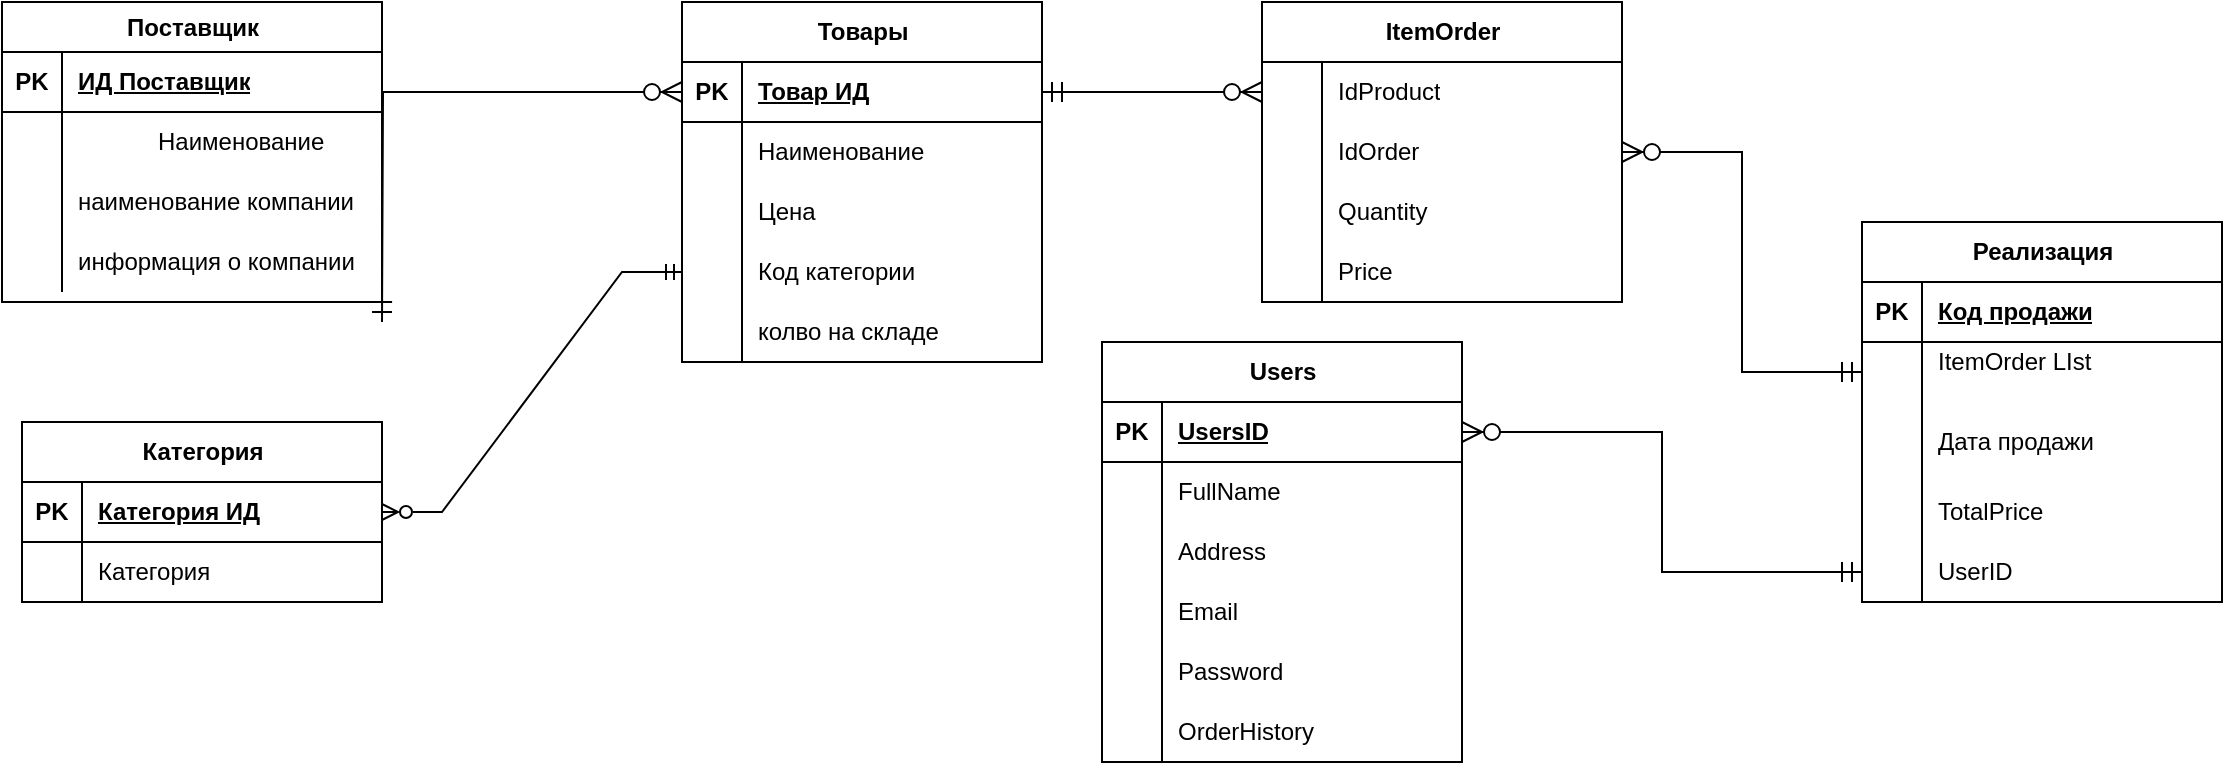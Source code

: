 <mxfile version="24.4.0" type="device">
  <diagram id="R2lEEEUBdFMjLlhIrx00" name="Page-1">
    <mxGraphModel dx="4646" dy="2374" grid="1" gridSize="10" guides="1" tooltips="1" connect="1" arrows="1" fold="1" page="1" pageScale="1" pageWidth="2336" pageHeight="1654" math="0" shadow="0" extFonts="Permanent Marker^https://fonts.googleapis.com/css?family=Permanent+Marker">
      <root>
        <mxCell id="0" />
        <mxCell id="1" parent="0" />
        <mxCell id="_80P5vGZ-QQll6jL1Yx2-107" value="Товары" style="shape=table;startSize=30;container=1;collapsible=1;childLayout=tableLayout;fixedRows=1;rowLines=0;fontStyle=1;align=center;resizeLast=1;html=1;" parent="1" vertex="1">
          <mxGeometry x="950" y="80" width="180" height="180" as="geometry" />
        </mxCell>
        <mxCell id="_80P5vGZ-QQll6jL1Yx2-108" value="" style="shape=tableRow;horizontal=0;startSize=0;swimlaneHead=0;swimlaneBody=0;fillColor=none;collapsible=0;dropTarget=0;points=[[0,0.5],[1,0.5]];portConstraint=eastwest;top=0;left=0;right=0;bottom=1;" parent="_80P5vGZ-QQll6jL1Yx2-107" vertex="1">
          <mxGeometry y="30" width="180" height="30" as="geometry" />
        </mxCell>
        <mxCell id="_80P5vGZ-QQll6jL1Yx2-109" value="PK" style="shape=partialRectangle;connectable=0;fillColor=none;top=0;left=0;bottom=0;right=0;fontStyle=1;overflow=hidden;whiteSpace=wrap;html=1;" parent="_80P5vGZ-QQll6jL1Yx2-108" vertex="1">
          <mxGeometry width="30" height="30" as="geometry">
            <mxRectangle width="30" height="30" as="alternateBounds" />
          </mxGeometry>
        </mxCell>
        <mxCell id="_80P5vGZ-QQll6jL1Yx2-110" value="Товар ИД" style="shape=partialRectangle;connectable=0;fillColor=none;top=0;left=0;bottom=0;right=0;align=left;spacingLeft=6;fontStyle=5;overflow=hidden;whiteSpace=wrap;html=1;" parent="_80P5vGZ-QQll6jL1Yx2-108" vertex="1">
          <mxGeometry x="30" width="150" height="30" as="geometry">
            <mxRectangle width="150" height="30" as="alternateBounds" />
          </mxGeometry>
        </mxCell>
        <mxCell id="_80P5vGZ-QQll6jL1Yx2-111" value="" style="shape=tableRow;horizontal=0;startSize=0;swimlaneHead=0;swimlaneBody=0;fillColor=none;collapsible=0;dropTarget=0;points=[[0,0.5],[1,0.5]];portConstraint=eastwest;top=0;left=0;right=0;bottom=0;" parent="_80P5vGZ-QQll6jL1Yx2-107" vertex="1">
          <mxGeometry y="60" width="180" height="30" as="geometry" />
        </mxCell>
        <mxCell id="_80P5vGZ-QQll6jL1Yx2-112" value="" style="shape=partialRectangle;connectable=0;fillColor=none;top=0;left=0;bottom=0;right=0;editable=1;overflow=hidden;whiteSpace=wrap;html=1;" parent="_80P5vGZ-QQll6jL1Yx2-111" vertex="1">
          <mxGeometry width="30" height="30" as="geometry">
            <mxRectangle width="30" height="30" as="alternateBounds" />
          </mxGeometry>
        </mxCell>
        <mxCell id="_80P5vGZ-QQll6jL1Yx2-113" value="Наименование" style="shape=partialRectangle;connectable=0;fillColor=none;top=0;left=0;bottom=0;right=0;align=left;spacingLeft=6;overflow=hidden;whiteSpace=wrap;html=1;" parent="_80P5vGZ-QQll6jL1Yx2-111" vertex="1">
          <mxGeometry x="30" width="150" height="30" as="geometry">
            <mxRectangle width="150" height="30" as="alternateBounds" />
          </mxGeometry>
        </mxCell>
        <mxCell id="_80P5vGZ-QQll6jL1Yx2-114" value="" style="shape=tableRow;horizontal=0;startSize=0;swimlaneHead=0;swimlaneBody=0;fillColor=none;collapsible=0;dropTarget=0;points=[[0,0.5],[1,0.5]];portConstraint=eastwest;top=0;left=0;right=0;bottom=0;" parent="_80P5vGZ-QQll6jL1Yx2-107" vertex="1">
          <mxGeometry y="90" width="180" height="30" as="geometry" />
        </mxCell>
        <mxCell id="_80P5vGZ-QQll6jL1Yx2-115" value="" style="shape=partialRectangle;connectable=0;fillColor=none;top=0;left=0;bottom=0;right=0;editable=1;overflow=hidden;whiteSpace=wrap;html=1;" parent="_80P5vGZ-QQll6jL1Yx2-114" vertex="1">
          <mxGeometry width="30" height="30" as="geometry">
            <mxRectangle width="30" height="30" as="alternateBounds" />
          </mxGeometry>
        </mxCell>
        <mxCell id="_80P5vGZ-QQll6jL1Yx2-116" value="Цена" style="shape=partialRectangle;connectable=0;fillColor=none;top=0;left=0;bottom=0;right=0;align=left;spacingLeft=6;overflow=hidden;whiteSpace=wrap;html=1;" parent="_80P5vGZ-QQll6jL1Yx2-114" vertex="1">
          <mxGeometry x="30" width="150" height="30" as="geometry">
            <mxRectangle width="150" height="30" as="alternateBounds" />
          </mxGeometry>
        </mxCell>
        <mxCell id="_80P5vGZ-QQll6jL1Yx2-117" value="" style="shape=tableRow;horizontal=0;startSize=0;swimlaneHead=0;swimlaneBody=0;fillColor=none;collapsible=0;dropTarget=0;points=[[0,0.5],[1,0.5]];portConstraint=eastwest;top=0;left=0;right=0;bottom=0;" parent="_80P5vGZ-QQll6jL1Yx2-107" vertex="1">
          <mxGeometry y="120" width="180" height="30" as="geometry" />
        </mxCell>
        <mxCell id="_80P5vGZ-QQll6jL1Yx2-118" value="" style="shape=partialRectangle;connectable=0;fillColor=none;top=0;left=0;bottom=0;right=0;editable=1;overflow=hidden;whiteSpace=wrap;html=1;" parent="_80P5vGZ-QQll6jL1Yx2-117" vertex="1">
          <mxGeometry width="30" height="30" as="geometry">
            <mxRectangle width="30" height="30" as="alternateBounds" />
          </mxGeometry>
        </mxCell>
        <mxCell id="_80P5vGZ-QQll6jL1Yx2-119" value="Код категории" style="shape=partialRectangle;connectable=0;fillColor=none;top=0;left=0;bottom=0;right=0;align=left;spacingLeft=6;overflow=hidden;whiteSpace=wrap;html=1;" parent="_80P5vGZ-QQll6jL1Yx2-117" vertex="1">
          <mxGeometry x="30" width="150" height="30" as="geometry">
            <mxRectangle width="150" height="30" as="alternateBounds" />
          </mxGeometry>
        </mxCell>
        <mxCell id="_80P5vGZ-QQll6jL1Yx2-120" value="" style="shape=tableRow;horizontal=0;startSize=0;swimlaneHead=0;swimlaneBody=0;fillColor=none;collapsible=0;dropTarget=0;points=[[0,0.5],[1,0.5]];portConstraint=eastwest;top=0;left=0;right=0;bottom=0;" parent="_80P5vGZ-QQll6jL1Yx2-107" vertex="1">
          <mxGeometry y="150" width="180" height="30" as="geometry" />
        </mxCell>
        <mxCell id="_80P5vGZ-QQll6jL1Yx2-121" value="" style="shape=partialRectangle;connectable=0;fillColor=none;top=0;left=0;bottom=0;right=0;editable=1;overflow=hidden;whiteSpace=wrap;html=1;" parent="_80P5vGZ-QQll6jL1Yx2-120" vertex="1">
          <mxGeometry width="30" height="30" as="geometry">
            <mxRectangle width="30" height="30" as="alternateBounds" />
          </mxGeometry>
        </mxCell>
        <mxCell id="_80P5vGZ-QQll6jL1Yx2-122" value="колво на складе" style="shape=partialRectangle;connectable=0;fillColor=none;top=0;left=0;bottom=0;right=0;align=left;spacingLeft=6;overflow=hidden;whiteSpace=wrap;html=1;" parent="_80P5vGZ-QQll6jL1Yx2-120" vertex="1">
          <mxGeometry x="30" width="150" height="30" as="geometry">
            <mxRectangle width="150" height="30" as="alternateBounds" />
          </mxGeometry>
        </mxCell>
        <mxCell id="_80P5vGZ-QQll6jL1Yx2-123" value="Категория" style="shape=table;startSize=30;container=1;collapsible=1;childLayout=tableLayout;fixedRows=1;rowLines=0;fontStyle=1;align=center;resizeLast=1;html=1;" parent="1" vertex="1">
          <mxGeometry x="620" y="290" width="180" height="90" as="geometry" />
        </mxCell>
        <mxCell id="_80P5vGZ-QQll6jL1Yx2-124" value="" style="shape=tableRow;horizontal=0;startSize=0;swimlaneHead=0;swimlaneBody=0;fillColor=none;collapsible=0;dropTarget=0;points=[[0,0.5],[1,0.5]];portConstraint=eastwest;top=0;left=0;right=0;bottom=1;" parent="_80P5vGZ-QQll6jL1Yx2-123" vertex="1">
          <mxGeometry y="30" width="180" height="30" as="geometry" />
        </mxCell>
        <mxCell id="_80P5vGZ-QQll6jL1Yx2-125" value="PK" style="shape=partialRectangle;connectable=0;fillColor=none;top=0;left=0;bottom=0;right=0;fontStyle=1;overflow=hidden;whiteSpace=wrap;html=1;" parent="_80P5vGZ-QQll6jL1Yx2-124" vertex="1">
          <mxGeometry width="30" height="30" as="geometry">
            <mxRectangle width="30" height="30" as="alternateBounds" />
          </mxGeometry>
        </mxCell>
        <mxCell id="_80P5vGZ-QQll6jL1Yx2-126" value="Категория ИД" style="shape=partialRectangle;connectable=0;fillColor=none;top=0;left=0;bottom=0;right=0;align=left;spacingLeft=6;fontStyle=5;overflow=hidden;whiteSpace=wrap;html=1;" parent="_80P5vGZ-QQll6jL1Yx2-124" vertex="1">
          <mxGeometry x="30" width="150" height="30" as="geometry">
            <mxRectangle width="150" height="30" as="alternateBounds" />
          </mxGeometry>
        </mxCell>
        <mxCell id="_80P5vGZ-QQll6jL1Yx2-127" value="" style="shape=tableRow;horizontal=0;startSize=0;swimlaneHead=0;swimlaneBody=0;fillColor=none;collapsible=0;dropTarget=0;points=[[0,0.5],[1,0.5]];portConstraint=eastwest;top=0;left=0;right=0;bottom=0;" parent="_80P5vGZ-QQll6jL1Yx2-123" vertex="1">
          <mxGeometry y="60" width="180" height="30" as="geometry" />
        </mxCell>
        <mxCell id="_80P5vGZ-QQll6jL1Yx2-128" value="" style="shape=partialRectangle;connectable=0;fillColor=none;top=0;left=0;bottom=0;right=0;editable=1;overflow=hidden;whiteSpace=wrap;html=1;" parent="_80P5vGZ-QQll6jL1Yx2-127" vertex="1">
          <mxGeometry width="30" height="30" as="geometry">
            <mxRectangle width="30" height="30" as="alternateBounds" />
          </mxGeometry>
        </mxCell>
        <mxCell id="_80P5vGZ-QQll6jL1Yx2-129" value="Категория" style="shape=partialRectangle;connectable=0;fillColor=none;top=0;left=0;bottom=0;right=0;align=left;spacingLeft=6;overflow=hidden;whiteSpace=wrap;html=1;" parent="_80P5vGZ-QQll6jL1Yx2-127" vertex="1">
          <mxGeometry x="30" width="150" height="30" as="geometry">
            <mxRectangle width="150" height="30" as="alternateBounds" />
          </mxGeometry>
        </mxCell>
        <mxCell id="_80P5vGZ-QQll6jL1Yx2-133" value="Поставщик" style="shape=table;startSize=25;container=1;collapsible=1;childLayout=tableLayout;fixedRows=1;rowLines=0;fontStyle=1;align=center;resizeLast=1;html=1;" parent="1" vertex="1">
          <mxGeometry x="610" y="80" width="190" height="150" as="geometry" />
        </mxCell>
        <mxCell id="_80P5vGZ-QQll6jL1Yx2-134" value="" style="shape=tableRow;horizontal=0;startSize=0;swimlaneHead=0;swimlaneBody=0;fillColor=none;collapsible=0;dropTarget=0;points=[[0,0.5],[1,0.5]];portConstraint=eastwest;top=0;left=0;right=0;bottom=1;" parent="_80P5vGZ-QQll6jL1Yx2-133" vertex="1">
          <mxGeometry y="25" width="190" height="30" as="geometry" />
        </mxCell>
        <mxCell id="_80P5vGZ-QQll6jL1Yx2-135" value="PK" style="shape=partialRectangle;connectable=0;fillColor=none;top=0;left=0;bottom=0;right=0;fontStyle=1;overflow=hidden;whiteSpace=wrap;html=1;" parent="_80P5vGZ-QQll6jL1Yx2-134" vertex="1">
          <mxGeometry width="30" height="30" as="geometry">
            <mxRectangle width="30" height="30" as="alternateBounds" />
          </mxGeometry>
        </mxCell>
        <mxCell id="_80P5vGZ-QQll6jL1Yx2-136" value="ИД&amp;nbsp;Поставщик" style="shape=partialRectangle;connectable=0;fillColor=none;top=0;left=0;bottom=0;right=0;align=left;spacingLeft=6;fontStyle=5;overflow=hidden;whiteSpace=wrap;html=1;" parent="_80P5vGZ-QQll6jL1Yx2-134" vertex="1">
          <mxGeometry x="30" width="160" height="30" as="geometry">
            <mxRectangle width="160" height="30" as="alternateBounds" />
          </mxGeometry>
        </mxCell>
        <mxCell id="_80P5vGZ-QQll6jL1Yx2-137" value="" style="shape=tableRow;horizontal=0;startSize=0;swimlaneHead=0;swimlaneBody=0;fillColor=none;collapsible=0;dropTarget=0;points=[[0,0.5],[1,0.5]];portConstraint=eastwest;top=0;left=0;right=0;bottom=0;" parent="_80P5vGZ-QQll6jL1Yx2-133" vertex="1">
          <mxGeometry y="55" width="190" height="30" as="geometry" />
        </mxCell>
        <mxCell id="_80P5vGZ-QQll6jL1Yx2-138" value="" style="shape=partialRectangle;connectable=0;fillColor=none;top=0;left=0;bottom=0;right=0;editable=1;overflow=hidden;whiteSpace=wrap;html=1;" parent="_80P5vGZ-QQll6jL1Yx2-137" vertex="1">
          <mxGeometry width="30" height="30" as="geometry">
            <mxRectangle width="30" height="30" as="alternateBounds" />
          </mxGeometry>
        </mxCell>
        <mxCell id="_80P5vGZ-QQll6jL1Yx2-139" value="&lt;blockquote style=&quot;margin: 0 0 0 40px; border: none; padding: 0px;&quot;&gt;Наименование&amp;nbsp;&lt;/blockquote&gt;" style="shape=partialRectangle;connectable=0;fillColor=none;top=0;left=0;bottom=0;right=0;align=left;spacingLeft=6;overflow=hidden;whiteSpace=wrap;html=1;" parent="_80P5vGZ-QQll6jL1Yx2-137" vertex="1">
          <mxGeometry x="30" width="160" height="30" as="geometry">
            <mxRectangle width="160" height="30" as="alternateBounds" />
          </mxGeometry>
        </mxCell>
        <mxCell id="_80P5vGZ-QQll6jL1Yx2-140" value="" style="shape=tableRow;horizontal=0;startSize=0;swimlaneHead=0;swimlaneBody=0;fillColor=none;collapsible=0;dropTarget=0;points=[[0,0.5],[1,0.5]];portConstraint=eastwest;top=0;left=0;right=0;bottom=0;" parent="_80P5vGZ-QQll6jL1Yx2-133" vertex="1">
          <mxGeometry y="85" width="190" height="30" as="geometry" />
        </mxCell>
        <mxCell id="_80P5vGZ-QQll6jL1Yx2-141" value="" style="shape=partialRectangle;connectable=0;fillColor=none;top=0;left=0;bottom=0;right=0;editable=1;overflow=hidden;whiteSpace=wrap;html=1;" parent="_80P5vGZ-QQll6jL1Yx2-140" vertex="1">
          <mxGeometry width="30" height="30" as="geometry">
            <mxRectangle width="30" height="30" as="alternateBounds" />
          </mxGeometry>
        </mxCell>
        <mxCell id="_80P5vGZ-QQll6jL1Yx2-142" value="наименование компании" style="shape=partialRectangle;connectable=0;fillColor=none;top=0;left=0;bottom=0;right=0;align=left;spacingLeft=6;overflow=hidden;whiteSpace=wrap;html=1;" parent="_80P5vGZ-QQll6jL1Yx2-140" vertex="1">
          <mxGeometry x="30" width="160" height="30" as="geometry">
            <mxRectangle width="160" height="30" as="alternateBounds" />
          </mxGeometry>
        </mxCell>
        <mxCell id="_80P5vGZ-QQll6jL1Yx2-143" value="" style="shape=tableRow;horizontal=0;startSize=0;swimlaneHead=0;swimlaneBody=0;fillColor=none;collapsible=0;dropTarget=0;points=[[0,0.5],[1,0.5]];portConstraint=eastwest;top=0;left=0;right=0;bottom=0;" parent="_80P5vGZ-QQll6jL1Yx2-133" vertex="1">
          <mxGeometry y="115" width="190" height="30" as="geometry" />
        </mxCell>
        <mxCell id="_80P5vGZ-QQll6jL1Yx2-144" value="" style="shape=partialRectangle;connectable=0;fillColor=none;top=0;left=0;bottom=0;right=0;editable=1;overflow=hidden;whiteSpace=wrap;html=1;" parent="_80P5vGZ-QQll6jL1Yx2-143" vertex="1">
          <mxGeometry width="30" height="30" as="geometry">
            <mxRectangle width="30" height="30" as="alternateBounds" />
          </mxGeometry>
        </mxCell>
        <mxCell id="_80P5vGZ-QQll6jL1Yx2-145" value="информация о компании" style="shape=partialRectangle;connectable=0;fillColor=none;top=0;left=0;bottom=0;right=0;align=left;spacingLeft=6;overflow=hidden;whiteSpace=wrap;html=1;" parent="_80P5vGZ-QQll6jL1Yx2-143" vertex="1">
          <mxGeometry x="30" width="160" height="30" as="geometry">
            <mxRectangle width="160" height="30" as="alternateBounds" />
          </mxGeometry>
        </mxCell>
        <mxCell id="_80P5vGZ-QQll6jL1Yx2-149" value="Реализация" style="shape=table;startSize=30;container=1;collapsible=1;childLayout=tableLayout;fixedRows=1;rowLines=0;fontStyle=1;align=center;resizeLast=1;html=1;" parent="1" vertex="1">
          <mxGeometry x="1540" y="190" width="180" height="190" as="geometry" />
        </mxCell>
        <mxCell id="_80P5vGZ-QQll6jL1Yx2-150" value="" style="shape=tableRow;horizontal=0;startSize=0;swimlaneHead=0;swimlaneBody=0;fillColor=none;collapsible=0;dropTarget=0;points=[[0,0.5],[1,0.5]];portConstraint=eastwest;top=0;left=0;right=0;bottom=1;" parent="_80P5vGZ-QQll6jL1Yx2-149" vertex="1">
          <mxGeometry y="30" width="180" height="30" as="geometry" />
        </mxCell>
        <mxCell id="_80P5vGZ-QQll6jL1Yx2-151" value="PK" style="shape=partialRectangle;connectable=0;fillColor=none;top=0;left=0;bottom=0;right=0;fontStyle=1;overflow=hidden;whiteSpace=wrap;html=1;" parent="_80P5vGZ-QQll6jL1Yx2-150" vertex="1">
          <mxGeometry width="30" height="30" as="geometry">
            <mxRectangle width="30" height="30" as="alternateBounds" />
          </mxGeometry>
        </mxCell>
        <mxCell id="_80P5vGZ-QQll6jL1Yx2-152" value="Код продажи" style="shape=partialRectangle;connectable=0;fillColor=none;top=0;left=0;bottom=0;right=0;align=left;spacingLeft=6;fontStyle=5;overflow=hidden;whiteSpace=wrap;html=1;" parent="_80P5vGZ-QQll6jL1Yx2-150" vertex="1">
          <mxGeometry x="30" width="150" height="30" as="geometry">
            <mxRectangle width="150" height="30" as="alternateBounds" />
          </mxGeometry>
        </mxCell>
        <mxCell id="_80P5vGZ-QQll6jL1Yx2-153" value="" style="shape=tableRow;horizontal=0;startSize=0;swimlaneHead=0;swimlaneBody=0;fillColor=none;collapsible=0;dropTarget=0;points=[[0,0.5],[1,0.5]];portConstraint=eastwest;top=0;left=0;right=0;bottom=0;" parent="_80P5vGZ-QQll6jL1Yx2-149" vertex="1">
          <mxGeometry y="60" width="180" height="30" as="geometry" />
        </mxCell>
        <mxCell id="_80P5vGZ-QQll6jL1Yx2-154" value="" style="shape=partialRectangle;connectable=0;fillColor=none;top=0;left=0;bottom=0;right=0;editable=1;overflow=hidden;whiteSpace=wrap;html=1;" parent="_80P5vGZ-QQll6jL1Yx2-153" vertex="1">
          <mxGeometry width="30" height="30" as="geometry">
            <mxRectangle width="30" height="30" as="alternateBounds" />
          </mxGeometry>
        </mxCell>
        <mxCell id="_80P5vGZ-QQll6jL1Yx2-155" value="ItemOrder LIst&lt;div&gt;&lt;br&gt;&lt;/div&gt;" style="shape=partialRectangle;connectable=0;fillColor=none;top=0;left=0;bottom=0;right=0;align=left;spacingLeft=6;overflow=hidden;whiteSpace=wrap;html=1;" parent="_80P5vGZ-QQll6jL1Yx2-153" vertex="1">
          <mxGeometry x="30" width="150" height="30" as="geometry">
            <mxRectangle width="150" height="30" as="alternateBounds" />
          </mxGeometry>
        </mxCell>
        <mxCell id="_80P5vGZ-QQll6jL1Yx2-156" value="" style="shape=tableRow;horizontal=0;startSize=0;swimlaneHead=0;swimlaneBody=0;fillColor=none;collapsible=0;dropTarget=0;points=[[0,0.5],[1,0.5]];portConstraint=eastwest;top=0;left=0;right=0;bottom=0;" parent="_80P5vGZ-QQll6jL1Yx2-149" vertex="1">
          <mxGeometry y="90" width="180" height="40" as="geometry" />
        </mxCell>
        <mxCell id="_80P5vGZ-QQll6jL1Yx2-157" value="" style="shape=partialRectangle;connectable=0;fillColor=none;top=0;left=0;bottom=0;right=0;editable=1;overflow=hidden;whiteSpace=wrap;html=1;" parent="_80P5vGZ-QQll6jL1Yx2-156" vertex="1">
          <mxGeometry width="30" height="40" as="geometry">
            <mxRectangle width="30" height="40" as="alternateBounds" />
          </mxGeometry>
        </mxCell>
        <mxCell id="_80P5vGZ-QQll6jL1Yx2-158" value="Дата продажи" style="shape=partialRectangle;connectable=0;fillColor=none;top=0;left=0;bottom=0;right=0;align=left;spacingLeft=6;overflow=hidden;whiteSpace=wrap;html=1;" parent="_80P5vGZ-QQll6jL1Yx2-156" vertex="1">
          <mxGeometry x="30" width="150" height="40" as="geometry">
            <mxRectangle width="150" height="40" as="alternateBounds" />
          </mxGeometry>
        </mxCell>
        <mxCell id="_80P5vGZ-QQll6jL1Yx2-159" value="" style="shape=tableRow;horizontal=0;startSize=0;swimlaneHead=0;swimlaneBody=0;fillColor=none;collapsible=0;dropTarget=0;points=[[0,0.5],[1,0.5]];portConstraint=eastwest;top=0;left=0;right=0;bottom=0;" parent="_80P5vGZ-QQll6jL1Yx2-149" vertex="1">
          <mxGeometry y="130" width="180" height="30" as="geometry" />
        </mxCell>
        <mxCell id="_80P5vGZ-QQll6jL1Yx2-160" value="" style="shape=partialRectangle;connectable=0;fillColor=none;top=0;left=0;bottom=0;right=0;editable=1;overflow=hidden;whiteSpace=wrap;html=1;" parent="_80P5vGZ-QQll6jL1Yx2-159" vertex="1">
          <mxGeometry width="30" height="30" as="geometry">
            <mxRectangle width="30" height="30" as="alternateBounds" />
          </mxGeometry>
        </mxCell>
        <mxCell id="_80P5vGZ-QQll6jL1Yx2-161" value="TotalPrice" style="shape=partialRectangle;connectable=0;fillColor=none;top=0;left=0;bottom=0;right=0;align=left;spacingLeft=6;overflow=hidden;whiteSpace=wrap;html=1;" parent="_80P5vGZ-QQll6jL1Yx2-159" vertex="1">
          <mxGeometry x="30" width="150" height="30" as="geometry">
            <mxRectangle width="150" height="30" as="alternateBounds" />
          </mxGeometry>
        </mxCell>
        <mxCell id="_80P5vGZ-QQll6jL1Yx2-213" value="" style="shape=tableRow;horizontal=0;startSize=0;swimlaneHead=0;swimlaneBody=0;fillColor=none;collapsible=0;dropTarget=0;points=[[0,0.5],[1,0.5]];portConstraint=eastwest;top=0;left=0;right=0;bottom=0;" parent="_80P5vGZ-QQll6jL1Yx2-149" vertex="1">
          <mxGeometry y="160" width="180" height="30" as="geometry" />
        </mxCell>
        <mxCell id="_80P5vGZ-QQll6jL1Yx2-214" value="" style="shape=partialRectangle;connectable=0;fillColor=none;top=0;left=0;bottom=0;right=0;editable=1;overflow=hidden;whiteSpace=wrap;html=1;" parent="_80P5vGZ-QQll6jL1Yx2-213" vertex="1">
          <mxGeometry width="30" height="30" as="geometry">
            <mxRectangle width="30" height="30" as="alternateBounds" />
          </mxGeometry>
        </mxCell>
        <mxCell id="_80P5vGZ-QQll6jL1Yx2-215" value="UserID" style="shape=partialRectangle;connectable=0;fillColor=none;top=0;left=0;bottom=0;right=0;align=left;spacingLeft=6;overflow=hidden;whiteSpace=wrap;html=1;" parent="_80P5vGZ-QQll6jL1Yx2-213" vertex="1">
          <mxGeometry x="30" width="150" height="30" as="geometry">
            <mxRectangle width="150" height="30" as="alternateBounds" />
          </mxGeometry>
        </mxCell>
        <mxCell id="_80P5vGZ-QQll6jL1Yx2-163" value="" style="edgeStyle=entityRelationEdgeStyle;fontSize=12;html=1;endArrow=ERmandOne;startArrow=ERzeroToMany;rounded=0;exitX=1;exitY=0.5;exitDx=0;exitDy=0;startFill=0;endFill=0;" parent="1" source="_80P5vGZ-QQll6jL1Yx2-124" target="_80P5vGZ-QQll6jL1Yx2-117" edge="1">
          <mxGeometry width="100" height="100" relative="1" as="geometry">
            <mxPoint x="660" y="315" as="sourcePoint" />
            <mxPoint x="760" y="215" as="targetPoint" />
          </mxGeometry>
        </mxCell>
        <mxCell id="_80P5vGZ-QQll6jL1Yx2-164" value="Users" style="shape=table;startSize=30;container=1;collapsible=1;childLayout=tableLayout;fixedRows=1;rowLines=0;fontStyle=1;align=center;resizeLast=1;html=1;" parent="1" vertex="1">
          <mxGeometry x="1160" y="250" width="180" height="210" as="geometry" />
        </mxCell>
        <mxCell id="_80P5vGZ-QQll6jL1Yx2-165" value="" style="shape=tableRow;horizontal=0;startSize=0;swimlaneHead=0;swimlaneBody=0;fillColor=none;collapsible=0;dropTarget=0;points=[[0,0.5],[1,0.5]];portConstraint=eastwest;top=0;left=0;right=0;bottom=1;" parent="_80P5vGZ-QQll6jL1Yx2-164" vertex="1">
          <mxGeometry y="30" width="180" height="30" as="geometry" />
        </mxCell>
        <mxCell id="_80P5vGZ-QQll6jL1Yx2-166" value="PK" style="shape=partialRectangle;connectable=0;fillColor=none;top=0;left=0;bottom=0;right=0;fontStyle=1;overflow=hidden;whiteSpace=wrap;html=1;" parent="_80P5vGZ-QQll6jL1Yx2-165" vertex="1">
          <mxGeometry width="30" height="30" as="geometry">
            <mxRectangle width="30" height="30" as="alternateBounds" />
          </mxGeometry>
        </mxCell>
        <mxCell id="_80P5vGZ-QQll6jL1Yx2-167" value="UsersID" style="shape=partialRectangle;connectable=0;fillColor=none;top=0;left=0;bottom=0;right=0;align=left;spacingLeft=6;fontStyle=5;overflow=hidden;whiteSpace=wrap;html=1;" parent="_80P5vGZ-QQll6jL1Yx2-165" vertex="1">
          <mxGeometry x="30" width="150" height="30" as="geometry">
            <mxRectangle width="150" height="30" as="alternateBounds" />
          </mxGeometry>
        </mxCell>
        <mxCell id="_80P5vGZ-QQll6jL1Yx2-168" value="" style="shape=tableRow;horizontal=0;startSize=0;swimlaneHead=0;swimlaneBody=0;fillColor=none;collapsible=0;dropTarget=0;points=[[0,0.5],[1,0.5]];portConstraint=eastwest;top=0;left=0;right=0;bottom=0;" parent="_80P5vGZ-QQll6jL1Yx2-164" vertex="1">
          <mxGeometry y="60" width="180" height="30" as="geometry" />
        </mxCell>
        <mxCell id="_80P5vGZ-QQll6jL1Yx2-169" value="" style="shape=partialRectangle;connectable=0;fillColor=none;top=0;left=0;bottom=0;right=0;editable=1;overflow=hidden;whiteSpace=wrap;html=1;" parent="_80P5vGZ-QQll6jL1Yx2-168" vertex="1">
          <mxGeometry width="30" height="30" as="geometry">
            <mxRectangle width="30" height="30" as="alternateBounds" />
          </mxGeometry>
        </mxCell>
        <mxCell id="_80P5vGZ-QQll6jL1Yx2-170" value="FullName" style="shape=partialRectangle;connectable=0;fillColor=none;top=0;left=0;bottom=0;right=0;align=left;spacingLeft=6;overflow=hidden;whiteSpace=wrap;html=1;" parent="_80P5vGZ-QQll6jL1Yx2-168" vertex="1">
          <mxGeometry x="30" width="150" height="30" as="geometry">
            <mxRectangle width="150" height="30" as="alternateBounds" />
          </mxGeometry>
        </mxCell>
        <mxCell id="_80P5vGZ-QQll6jL1Yx2-171" value="" style="shape=tableRow;horizontal=0;startSize=0;swimlaneHead=0;swimlaneBody=0;fillColor=none;collapsible=0;dropTarget=0;points=[[0,0.5],[1,0.5]];portConstraint=eastwest;top=0;left=0;right=0;bottom=0;" parent="_80P5vGZ-QQll6jL1Yx2-164" vertex="1">
          <mxGeometry y="90" width="180" height="30" as="geometry" />
        </mxCell>
        <mxCell id="_80P5vGZ-QQll6jL1Yx2-172" value="" style="shape=partialRectangle;connectable=0;fillColor=none;top=0;left=0;bottom=0;right=0;editable=1;overflow=hidden;whiteSpace=wrap;html=1;" parent="_80P5vGZ-QQll6jL1Yx2-171" vertex="1">
          <mxGeometry width="30" height="30" as="geometry">
            <mxRectangle width="30" height="30" as="alternateBounds" />
          </mxGeometry>
        </mxCell>
        <mxCell id="_80P5vGZ-QQll6jL1Yx2-173" value="Address" style="shape=partialRectangle;connectable=0;fillColor=none;top=0;left=0;bottom=0;right=0;align=left;spacingLeft=6;overflow=hidden;whiteSpace=wrap;html=1;" parent="_80P5vGZ-QQll6jL1Yx2-171" vertex="1">
          <mxGeometry x="30" width="150" height="30" as="geometry">
            <mxRectangle width="150" height="30" as="alternateBounds" />
          </mxGeometry>
        </mxCell>
        <mxCell id="_80P5vGZ-QQll6jL1Yx2-177" value="" style="shape=tableRow;horizontal=0;startSize=0;swimlaneHead=0;swimlaneBody=0;fillColor=none;collapsible=0;dropTarget=0;points=[[0,0.5],[1,0.5]];portConstraint=eastwest;top=0;left=0;right=0;bottom=0;" parent="_80P5vGZ-QQll6jL1Yx2-164" vertex="1">
          <mxGeometry y="120" width="180" height="30" as="geometry" />
        </mxCell>
        <mxCell id="_80P5vGZ-QQll6jL1Yx2-178" value="" style="shape=partialRectangle;connectable=0;fillColor=none;top=0;left=0;bottom=0;right=0;editable=1;overflow=hidden;whiteSpace=wrap;html=1;" parent="_80P5vGZ-QQll6jL1Yx2-177" vertex="1">
          <mxGeometry width="30" height="30" as="geometry">
            <mxRectangle width="30" height="30" as="alternateBounds" />
          </mxGeometry>
        </mxCell>
        <mxCell id="_80P5vGZ-QQll6jL1Yx2-179" value="Email" style="shape=partialRectangle;connectable=0;fillColor=none;top=0;left=0;bottom=0;right=0;align=left;spacingLeft=6;overflow=hidden;whiteSpace=wrap;html=1;" parent="_80P5vGZ-QQll6jL1Yx2-177" vertex="1">
          <mxGeometry x="30" width="150" height="30" as="geometry">
            <mxRectangle width="150" height="30" as="alternateBounds" />
          </mxGeometry>
        </mxCell>
        <mxCell id="_80P5vGZ-QQll6jL1Yx2-180" value="" style="shape=tableRow;horizontal=0;startSize=0;swimlaneHead=0;swimlaneBody=0;fillColor=none;collapsible=0;dropTarget=0;points=[[0,0.5],[1,0.5]];portConstraint=eastwest;top=0;left=0;right=0;bottom=0;" parent="_80P5vGZ-QQll6jL1Yx2-164" vertex="1">
          <mxGeometry y="150" width="180" height="30" as="geometry" />
        </mxCell>
        <mxCell id="_80P5vGZ-QQll6jL1Yx2-181" value="" style="shape=partialRectangle;connectable=0;fillColor=none;top=0;left=0;bottom=0;right=0;editable=1;overflow=hidden;whiteSpace=wrap;html=1;" parent="_80P5vGZ-QQll6jL1Yx2-180" vertex="1">
          <mxGeometry width="30" height="30" as="geometry">
            <mxRectangle width="30" height="30" as="alternateBounds" />
          </mxGeometry>
        </mxCell>
        <mxCell id="_80P5vGZ-QQll6jL1Yx2-182" value="Password" style="shape=partialRectangle;connectable=0;fillColor=none;top=0;left=0;bottom=0;right=0;align=left;spacingLeft=6;overflow=hidden;whiteSpace=wrap;html=1;" parent="_80P5vGZ-QQll6jL1Yx2-180" vertex="1">
          <mxGeometry x="30" width="150" height="30" as="geometry">
            <mxRectangle width="150" height="30" as="alternateBounds" />
          </mxGeometry>
        </mxCell>
        <mxCell id="_80P5vGZ-QQll6jL1Yx2-186" value="" style="shape=tableRow;horizontal=0;startSize=0;swimlaneHead=0;swimlaneBody=0;fillColor=none;collapsible=0;dropTarget=0;points=[[0,0.5],[1,0.5]];portConstraint=eastwest;top=0;left=0;right=0;bottom=0;" parent="_80P5vGZ-QQll6jL1Yx2-164" vertex="1">
          <mxGeometry y="180" width="180" height="30" as="geometry" />
        </mxCell>
        <mxCell id="_80P5vGZ-QQll6jL1Yx2-187" value="" style="shape=partialRectangle;connectable=0;fillColor=none;top=0;left=0;bottom=0;right=0;editable=1;overflow=hidden;whiteSpace=wrap;html=1;" parent="_80P5vGZ-QQll6jL1Yx2-186" vertex="1">
          <mxGeometry width="30" height="30" as="geometry">
            <mxRectangle width="30" height="30" as="alternateBounds" />
          </mxGeometry>
        </mxCell>
        <mxCell id="_80P5vGZ-QQll6jL1Yx2-188" value="OrderHistory" style="shape=partialRectangle;connectable=0;fillColor=none;top=0;left=0;bottom=0;right=0;align=left;spacingLeft=6;overflow=hidden;whiteSpace=wrap;html=1;" parent="_80P5vGZ-QQll6jL1Yx2-186" vertex="1">
          <mxGeometry x="30" width="150" height="30" as="geometry">
            <mxRectangle width="150" height="30" as="alternateBounds" />
          </mxGeometry>
        </mxCell>
        <mxCell id="_80P5vGZ-QQll6jL1Yx2-189" value="" style="edgeStyle=orthogonalEdgeStyle;fontSize=12;html=1;endArrow=ERzeroToMany;startArrow=ERmandOne;rounded=0;startSize=8;endSize=8;entryX=1;entryY=0.5;entryDx=0;entryDy=0;" parent="1" source="_80P5vGZ-QQll6jL1Yx2-213" target="_80P5vGZ-QQll6jL1Yx2-165" edge="1">
          <mxGeometry width="100" height="100" relative="1" as="geometry">
            <mxPoint x="1490" y="580" as="sourcePoint" />
            <mxPoint x="920" y="682" as="targetPoint" />
          </mxGeometry>
        </mxCell>
        <mxCell id="_80P5vGZ-QQll6jL1Yx2-190" value="" style="edgeStyle=orthogonalEdgeStyle;fontSize=12;html=1;endArrow=ERzeroToMany;startArrow=ERmandOne;rounded=0;startSize=8;endSize=8;entryX=0;entryY=0.5;entryDx=0;entryDy=0;" parent="1" target="_80P5vGZ-QQll6jL1Yx2-108" edge="1">
          <mxGeometry width="100" height="100" relative="1" as="geometry">
            <mxPoint x="800" y="240" as="sourcePoint" />
            <mxPoint x="770" y="904" as="targetPoint" />
          </mxGeometry>
        </mxCell>
        <mxCell id="_80P5vGZ-QQll6jL1Yx2-201" value="ItemOrder" style="shape=table;startSize=30;container=1;collapsible=1;childLayout=tableLayout;fixedRows=1;rowLines=0;fontStyle=1;align=center;resizeLast=1;html=1;" parent="1" vertex="1">
          <mxGeometry x="1240" y="80" width="180" height="150" as="geometry" />
        </mxCell>
        <mxCell id="_80P5vGZ-QQll6jL1Yx2-202" value="" style="shape=tableRow;horizontal=0;startSize=0;swimlaneHead=0;swimlaneBody=0;fillColor=none;collapsible=0;dropTarget=0;points=[[0,0.5],[1,0.5]];portConstraint=eastwest;top=0;left=0;right=0;bottom=0;" parent="_80P5vGZ-QQll6jL1Yx2-201" vertex="1">
          <mxGeometry y="30" width="180" height="30" as="geometry" />
        </mxCell>
        <mxCell id="_80P5vGZ-QQll6jL1Yx2-203" value="" style="shape=partialRectangle;connectable=0;fillColor=none;top=0;left=0;bottom=0;right=0;editable=1;overflow=hidden;whiteSpace=wrap;html=1;" parent="_80P5vGZ-QQll6jL1Yx2-202" vertex="1">
          <mxGeometry width="30" height="30" as="geometry">
            <mxRectangle width="30" height="30" as="alternateBounds" />
          </mxGeometry>
        </mxCell>
        <mxCell id="_80P5vGZ-QQll6jL1Yx2-204" value="IdProduct" style="shape=partialRectangle;connectable=0;fillColor=none;top=0;left=0;bottom=0;right=0;align=left;spacingLeft=6;overflow=hidden;whiteSpace=wrap;html=1;" parent="_80P5vGZ-QQll6jL1Yx2-202" vertex="1">
          <mxGeometry x="30" width="150" height="30" as="geometry">
            <mxRectangle width="150" height="30" as="alternateBounds" />
          </mxGeometry>
        </mxCell>
        <mxCell id="_80P5vGZ-QQll6jL1Yx2-205" value="" style="shape=tableRow;horizontal=0;startSize=0;swimlaneHead=0;swimlaneBody=0;fillColor=none;collapsible=0;dropTarget=0;points=[[0,0.5],[1,0.5]];portConstraint=eastwest;top=0;left=0;right=0;bottom=0;" parent="_80P5vGZ-QQll6jL1Yx2-201" vertex="1">
          <mxGeometry y="60" width="180" height="30" as="geometry" />
        </mxCell>
        <mxCell id="_80P5vGZ-QQll6jL1Yx2-206" value="" style="shape=partialRectangle;connectable=0;fillColor=none;top=0;left=0;bottom=0;right=0;editable=1;overflow=hidden;whiteSpace=wrap;html=1;" parent="_80P5vGZ-QQll6jL1Yx2-205" vertex="1">
          <mxGeometry width="30" height="30" as="geometry">
            <mxRectangle width="30" height="30" as="alternateBounds" />
          </mxGeometry>
        </mxCell>
        <mxCell id="_80P5vGZ-QQll6jL1Yx2-207" value="IdOrder" style="shape=partialRectangle;connectable=0;fillColor=none;top=0;left=0;bottom=0;right=0;align=left;spacingLeft=6;overflow=hidden;whiteSpace=wrap;html=1;" parent="_80P5vGZ-QQll6jL1Yx2-205" vertex="1">
          <mxGeometry x="30" width="150" height="30" as="geometry">
            <mxRectangle width="150" height="30" as="alternateBounds" />
          </mxGeometry>
        </mxCell>
        <mxCell id="_80P5vGZ-QQll6jL1Yx2-208" value="" style="shape=tableRow;horizontal=0;startSize=0;swimlaneHead=0;swimlaneBody=0;fillColor=none;collapsible=0;dropTarget=0;points=[[0,0.5],[1,0.5]];portConstraint=eastwest;top=0;left=0;right=0;bottom=0;" parent="_80P5vGZ-QQll6jL1Yx2-201" vertex="1">
          <mxGeometry y="90" width="180" height="30" as="geometry" />
        </mxCell>
        <mxCell id="_80P5vGZ-QQll6jL1Yx2-209" value="" style="shape=partialRectangle;connectable=0;fillColor=none;top=0;left=0;bottom=0;right=0;editable=1;overflow=hidden;whiteSpace=wrap;html=1;" parent="_80P5vGZ-QQll6jL1Yx2-208" vertex="1">
          <mxGeometry width="30" height="30" as="geometry">
            <mxRectangle width="30" height="30" as="alternateBounds" />
          </mxGeometry>
        </mxCell>
        <mxCell id="_80P5vGZ-QQll6jL1Yx2-210" value="Quantity" style="shape=partialRectangle;connectable=0;fillColor=none;top=0;left=0;bottom=0;right=0;align=left;spacingLeft=6;overflow=hidden;whiteSpace=wrap;html=1;" parent="_80P5vGZ-QQll6jL1Yx2-208" vertex="1">
          <mxGeometry x="30" width="150" height="30" as="geometry">
            <mxRectangle width="150" height="30" as="alternateBounds" />
          </mxGeometry>
        </mxCell>
        <mxCell id="2hdrJuJ-pDWiB2jzv_Er-1" value="" style="shape=tableRow;horizontal=0;startSize=0;swimlaneHead=0;swimlaneBody=0;fillColor=none;collapsible=0;dropTarget=0;points=[[0,0.5],[1,0.5]];portConstraint=eastwest;top=0;left=0;right=0;bottom=0;" parent="_80P5vGZ-QQll6jL1Yx2-201" vertex="1">
          <mxGeometry y="120" width="180" height="30" as="geometry" />
        </mxCell>
        <mxCell id="2hdrJuJ-pDWiB2jzv_Er-2" value="" style="shape=partialRectangle;connectable=0;fillColor=none;top=0;left=0;bottom=0;right=0;editable=1;overflow=hidden;whiteSpace=wrap;html=1;" parent="2hdrJuJ-pDWiB2jzv_Er-1" vertex="1">
          <mxGeometry width="30" height="30" as="geometry">
            <mxRectangle width="30" height="30" as="alternateBounds" />
          </mxGeometry>
        </mxCell>
        <mxCell id="2hdrJuJ-pDWiB2jzv_Er-3" value="Price" style="shape=partialRectangle;connectable=0;fillColor=none;top=0;left=0;bottom=0;right=0;align=left;spacingLeft=6;overflow=hidden;whiteSpace=wrap;html=1;" parent="2hdrJuJ-pDWiB2jzv_Er-1" vertex="1">
          <mxGeometry x="30" width="150" height="30" as="geometry">
            <mxRectangle width="150" height="30" as="alternateBounds" />
          </mxGeometry>
        </mxCell>
        <mxCell id="_80P5vGZ-QQll6jL1Yx2-211" value="" style="edgeStyle=orthogonalEdgeStyle;fontSize=12;html=1;endArrow=ERzeroToMany;startArrow=ERmandOne;rounded=0;startSize=8;endSize=8;exitX=1;exitY=0.5;exitDx=0;exitDy=0;" parent="1" source="_80P5vGZ-QQll6jL1Yx2-108" target="_80P5vGZ-QQll6jL1Yx2-202" edge="1">
          <mxGeometry width="100" height="100" relative="1" as="geometry">
            <mxPoint x="1709.74" y="125" as="sourcePoint" />
            <mxPoint x="1809.74" y="25" as="targetPoint" />
          </mxGeometry>
        </mxCell>
        <mxCell id="_80P5vGZ-QQll6jL1Yx2-212" value="" style="edgeStyle=orthogonalEdgeStyle;fontSize=12;html=1;endArrow=ERzeroToMany;startArrow=ERmandOne;rounded=0;startSize=8;endSize=8;entryX=1;entryY=0.5;entryDx=0;entryDy=0;" parent="1" source="_80P5vGZ-QQll6jL1Yx2-153" target="_80P5vGZ-QQll6jL1Yx2-205" edge="1">
          <mxGeometry width="100" height="100" relative="1" as="geometry">
            <mxPoint x="1770" y="330" as="sourcePoint" />
            <mxPoint x="1910" y="-5" as="targetPoint" />
          </mxGeometry>
        </mxCell>
      </root>
    </mxGraphModel>
  </diagram>
</mxfile>

